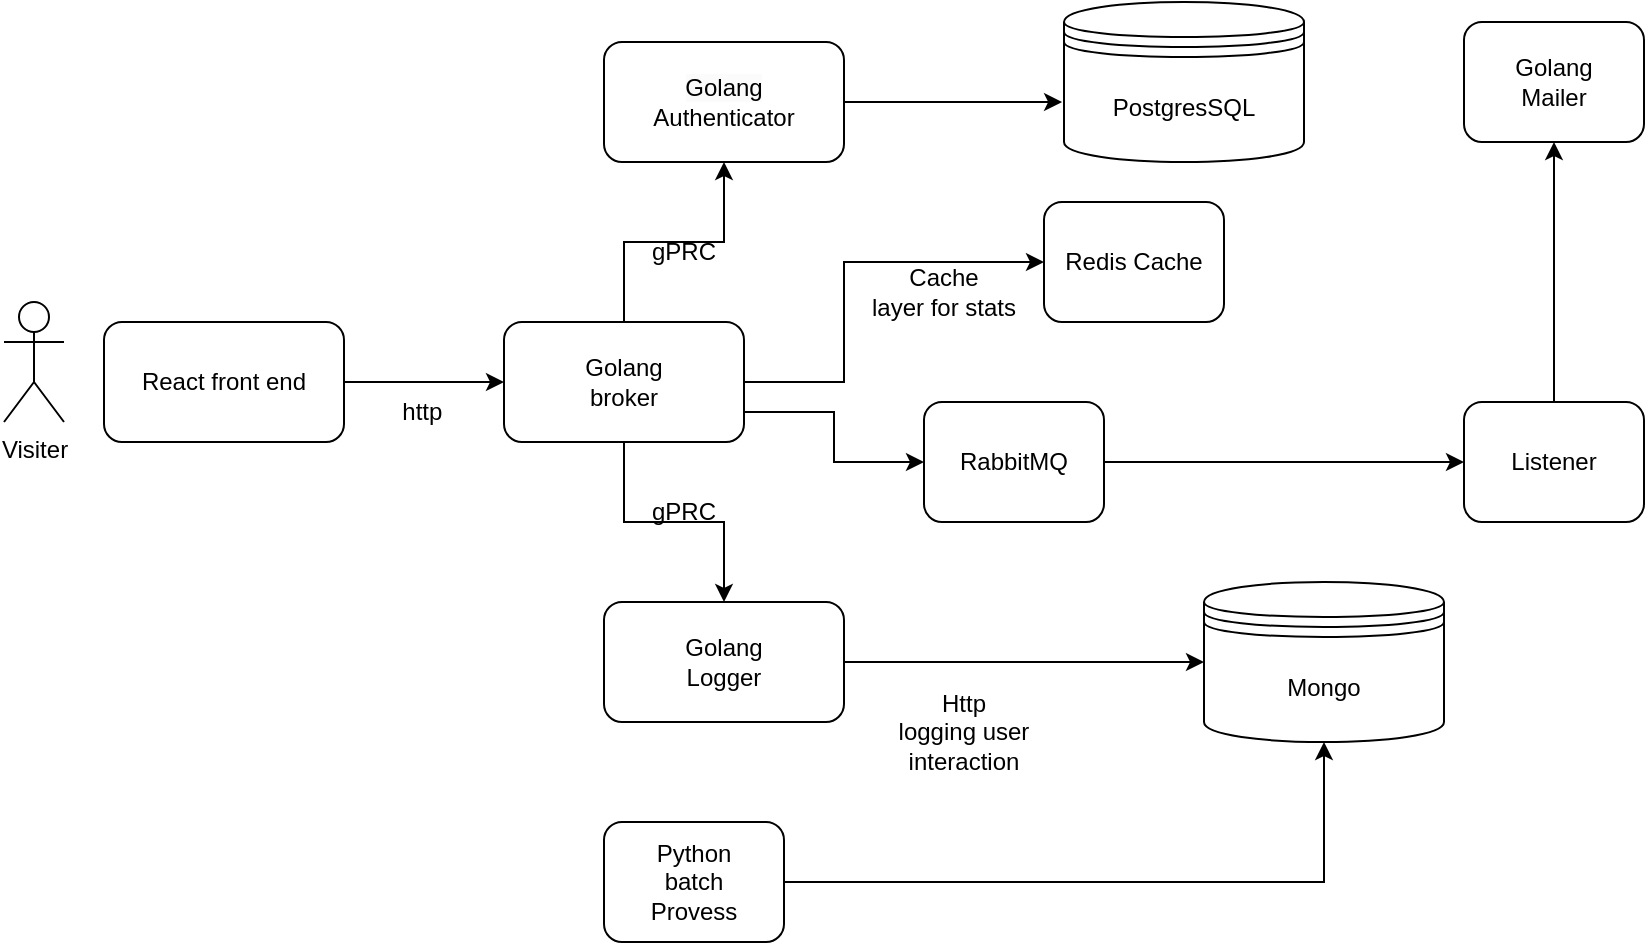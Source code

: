 <mxfile version="21.1.1" type="github">
  <diagram name="Page-1" id="P_dPkDTr9ITofjrYH3Pt">
    <mxGraphModel dx="1026" dy="660" grid="1" gridSize="10" guides="1" tooltips="1" connect="1" arrows="1" fold="1" page="1" pageScale="1" pageWidth="850" pageHeight="1100" math="0" shadow="0">
      <root>
        <mxCell id="0" />
        <mxCell id="1" parent="0" />
        <mxCell id="0tk76ltDWNP5zIAs27Ty-5" value="" style="edgeStyle=orthogonalEdgeStyle;rounded=0;orthogonalLoop=1;jettySize=auto;html=1;" edge="1" parent="1" source="0tk76ltDWNP5zIAs27Ty-1" target="0tk76ltDWNP5zIAs27Ty-4">
          <mxGeometry relative="1" as="geometry" />
        </mxCell>
        <mxCell id="0tk76ltDWNP5zIAs27Ty-1" value="React front end" style="rounded=1;whiteSpace=wrap;html=1;" vertex="1" parent="1">
          <mxGeometry x="120" y="240" width="120" height="60" as="geometry" />
        </mxCell>
        <mxCell id="0tk76ltDWNP5zIAs27Ty-2" value="Visiter" style="shape=umlActor;verticalLabelPosition=bottom;verticalAlign=top;html=1;outlineConnect=0;" vertex="1" parent="1">
          <mxGeometry x="70" y="230" width="30" height="60" as="geometry" />
        </mxCell>
        <mxCell id="0tk76ltDWNP5zIAs27Ty-7" value="" style="edgeStyle=orthogonalEdgeStyle;rounded=0;orthogonalLoop=1;jettySize=auto;html=1;" edge="1" parent="1" source="0tk76ltDWNP5zIAs27Ty-4" target="0tk76ltDWNP5zIAs27Ty-6">
          <mxGeometry relative="1" as="geometry" />
        </mxCell>
        <mxCell id="0tk76ltDWNP5zIAs27Ty-17" value="" style="edgeStyle=orthogonalEdgeStyle;rounded=0;orthogonalLoop=1;jettySize=auto;html=1;" edge="1" parent="1" source="0tk76ltDWNP5zIAs27Ty-4" target="0tk76ltDWNP5zIAs27Ty-16">
          <mxGeometry relative="1" as="geometry" />
        </mxCell>
        <mxCell id="0tk76ltDWNP5zIAs27Ty-22" value="" style="edgeStyle=orthogonalEdgeStyle;rounded=0;orthogonalLoop=1;jettySize=auto;html=1;" edge="1" parent="1" source="0tk76ltDWNP5zIAs27Ty-4" target="0tk76ltDWNP5zIAs27Ty-20">
          <mxGeometry relative="1" as="geometry">
            <Array as="points">
              <mxPoint x="490" y="270" />
              <mxPoint x="490" y="210" />
            </Array>
          </mxGeometry>
        </mxCell>
        <mxCell id="0tk76ltDWNP5zIAs27Ty-29" style="edgeStyle=orthogonalEdgeStyle;rounded=0;orthogonalLoop=1;jettySize=auto;html=1;exitX=1;exitY=0.75;exitDx=0;exitDy=0;entryX=0;entryY=0.5;entryDx=0;entryDy=0;" edge="1" parent="1" source="0tk76ltDWNP5zIAs27Ty-4" target="0tk76ltDWNP5zIAs27Ty-30">
          <mxGeometry relative="1" as="geometry">
            <mxPoint x="520" y="310" as="targetPoint" />
          </mxGeometry>
        </mxCell>
        <mxCell id="0tk76ltDWNP5zIAs27Ty-4" value="Golang &lt;br&gt;broker" style="whiteSpace=wrap;html=1;rounded=1;" vertex="1" parent="1">
          <mxGeometry x="320" y="240" width="120" height="60" as="geometry" />
        </mxCell>
        <mxCell id="0tk76ltDWNP5zIAs27Ty-14" style="edgeStyle=orthogonalEdgeStyle;rounded=0;orthogonalLoop=1;jettySize=auto;html=1;entryX=0;entryY=0.5;entryDx=0;entryDy=0;" edge="1" parent="1" source="0tk76ltDWNP5zIAs27Ty-6" target="0tk76ltDWNP5zIAs27Ty-13">
          <mxGeometry relative="1" as="geometry" />
        </mxCell>
        <mxCell id="0tk76ltDWNP5zIAs27Ty-6" value="Golang&lt;br&gt;Logger" style="whiteSpace=wrap;html=1;rounded=1;" vertex="1" parent="1">
          <mxGeometry x="370" y="380" width="120" height="60" as="geometry" />
        </mxCell>
        <mxCell id="0tk76ltDWNP5zIAs27Ty-10" value="gPRC" style="text;html=1;strokeColor=none;fillColor=none;align=center;verticalAlign=middle;whiteSpace=wrap;rounded=0;" vertex="1" parent="1">
          <mxGeometry x="380" y="320" width="60" height="30" as="geometry" />
        </mxCell>
        <mxCell id="0tk76ltDWNP5zIAs27Ty-13" value="Mongo" style="shape=datastore;whiteSpace=wrap;html=1;" vertex="1" parent="1">
          <mxGeometry x="670" y="370" width="120" height="80" as="geometry" />
        </mxCell>
        <mxCell id="0tk76ltDWNP5zIAs27Ty-15" value="Http&lt;br&gt;logging user&lt;br&gt;interaction" style="text;html=1;strokeColor=none;fillColor=none;align=center;verticalAlign=middle;whiteSpace=wrap;rounded=0;" vertex="1" parent="1">
          <mxGeometry x="420" y="430" width="260" height="30" as="geometry" />
        </mxCell>
        <mxCell id="0tk76ltDWNP5zIAs27Ty-19" style="edgeStyle=orthogonalEdgeStyle;rounded=0;orthogonalLoop=1;jettySize=auto;html=1;entryX=-0.008;entryY=0.625;entryDx=0;entryDy=0;entryPerimeter=0;" edge="1" parent="1" source="0tk76ltDWNP5zIAs27Ty-16" target="0tk76ltDWNP5zIAs27Ty-18">
          <mxGeometry relative="1" as="geometry" />
        </mxCell>
        <mxCell id="0tk76ltDWNP5zIAs27Ty-16" value="&lt;span style=&quot;color: rgb(0, 0, 0); font-family: Helvetica; font-size: 12px; font-style: normal; font-variant-ligatures: normal; font-variant-caps: normal; font-weight: 400; letter-spacing: normal; orphans: 2; text-align: center; text-indent: 0px; text-transform: none; widows: 2; word-spacing: 0px; -webkit-text-stroke-width: 0px; background-color: rgb(251, 251, 251); text-decoration-thickness: initial; text-decoration-style: initial; text-decoration-color: initial; float: none; display: inline !important;&quot;&gt;Golang&lt;/span&gt;&lt;br style=&quot;--tw-translate-x:0; --tw-translate-y:0; --tw-rotate:0; --tw-skew-x:0; --tw-skew-y:0; --tw-scale-x:1; --tw-scale-y:1; --tw-pan-x: ; --tw-pan-y: ; --tw-pinch-zoom: ; --tw-scroll-snap-strictness:proximity; --tw-ordinal: ; --tw-slashed-zero: ; --tw-numeric-figure: ; --tw-numeric-spacing: ; --tw-numeric-fraction: ; --tw-ring-inset: ; --tw-ring-offset-width:0px; --tw-ring-offset-color:#fff; --tw-ring-color:rgb(59 130 246 / 0.5); --tw-ring-offset-shadow:0 0 #0000; --tw-ring-shadow:0 0 #0000; --tw-shadow:0 0 #0000; --tw-shadow-colored:0 0 #0000; --tw-blur: ; --tw-brightness: ; --tw-contrast: ; --tw-grayscale: ; --tw-hue-rotate: ; --tw-invert: ; --tw-saturate: ; --tw-sepia: ; --tw-drop-shadow: ; --tw-backdrop-blur: ; --tw-backdrop-brightness: ; --tw-backdrop-contrast: ; --tw-backdrop-grayscale: ; --tw-backdrop-hue-rotate: ; --tw-backdrop-invert: ; --tw-backdrop-opacity: ; --tw-backdrop-saturate: ; --tw-backdrop-sepia: ; border-color: var(--border-color); color: rgb(0, 0, 0); font-family: Helvetica; font-size: 12px; font-style: normal; font-variant-ligatures: normal; font-variant-caps: normal; font-weight: 400; letter-spacing: normal; orphans: 2; text-align: center; text-indent: 0px; text-transform: none; widows: 2; word-spacing: 0px; -webkit-text-stroke-width: 0px; background-color: rgb(251, 251, 251); text-decoration-thickness: initial; text-decoration-style: initial; text-decoration-color: initial;&quot;&gt;Authenticator" style="whiteSpace=wrap;html=1;rounded=1;" vertex="1" parent="1">
          <mxGeometry x="370" y="100" width="120" height="60" as="geometry" />
        </mxCell>
        <mxCell id="0tk76ltDWNP5zIAs27Ty-18" value="PostgresSQL" style="shape=datastore;whiteSpace=wrap;html=1;" vertex="1" parent="1">
          <mxGeometry x="600" y="80" width="120" height="80" as="geometry" />
        </mxCell>
        <mxCell id="0tk76ltDWNP5zIAs27Ty-20" value="Redis Cache" style="rounded=1;whiteSpace=wrap;html=1;" vertex="1" parent="1">
          <mxGeometry x="590" y="180" width="90" height="60" as="geometry" />
        </mxCell>
        <mxCell id="0tk76ltDWNP5zIAs27Ty-23" value="Cache &lt;br&gt;layer for stats" style="text;html=1;strokeColor=none;fillColor=none;align=center;verticalAlign=middle;whiteSpace=wrap;rounded=0;" vertex="1" parent="1">
          <mxGeometry x="410" y="210" width="260" height="30" as="geometry" />
        </mxCell>
        <mxCell id="0tk76ltDWNP5zIAs27Ty-25" value="gPRC" style="text;html=1;strokeColor=none;fillColor=none;align=center;verticalAlign=middle;whiteSpace=wrap;rounded=0;" vertex="1" parent="1">
          <mxGeometry x="380" y="190" width="60" height="30" as="geometry" />
        </mxCell>
        <mxCell id="0tk76ltDWNP5zIAs27Ty-26" value="http&amp;nbsp;&amp;nbsp;" style="text;html=1;strokeColor=none;fillColor=none;align=center;verticalAlign=middle;whiteSpace=wrap;rounded=0;" vertex="1" parent="1">
          <mxGeometry x="250" y="270" width="65" height="30" as="geometry" />
        </mxCell>
        <mxCell id="0tk76ltDWNP5zIAs27Ty-34" style="edgeStyle=orthogonalEdgeStyle;rounded=0;orthogonalLoop=1;jettySize=auto;html=1;entryX=0;entryY=0.5;entryDx=0;entryDy=0;" edge="1" parent="1" source="0tk76ltDWNP5zIAs27Ty-30" target="0tk76ltDWNP5zIAs27Ty-31">
          <mxGeometry relative="1" as="geometry" />
        </mxCell>
        <mxCell id="0tk76ltDWNP5zIAs27Ty-30" value="RabbitMQ" style="rounded=1;whiteSpace=wrap;html=1;" vertex="1" parent="1">
          <mxGeometry x="530" y="280" width="90" height="60" as="geometry" />
        </mxCell>
        <mxCell id="0tk76ltDWNP5zIAs27Ty-36" style="edgeStyle=orthogonalEdgeStyle;rounded=0;orthogonalLoop=1;jettySize=auto;html=1;entryX=0.5;entryY=1;entryDx=0;entryDy=0;" edge="1" parent="1" source="0tk76ltDWNP5zIAs27Ty-31" target="0tk76ltDWNP5zIAs27Ty-35">
          <mxGeometry relative="1" as="geometry" />
        </mxCell>
        <mxCell id="0tk76ltDWNP5zIAs27Ty-31" value="Listener" style="rounded=1;whiteSpace=wrap;html=1;" vertex="1" parent="1">
          <mxGeometry x="800" y="280" width="90" height="60" as="geometry" />
        </mxCell>
        <mxCell id="0tk76ltDWNP5zIAs27Ty-33" style="edgeStyle=orthogonalEdgeStyle;rounded=0;orthogonalLoop=1;jettySize=auto;html=1;" edge="1" parent="1" source="0tk76ltDWNP5zIAs27Ty-32" target="0tk76ltDWNP5zIAs27Ty-13">
          <mxGeometry relative="1" as="geometry" />
        </mxCell>
        <mxCell id="0tk76ltDWNP5zIAs27Ty-32" value="Python&lt;br&gt;batch&lt;br&gt;Provess" style="rounded=1;whiteSpace=wrap;html=1;" vertex="1" parent="1">
          <mxGeometry x="370" y="490" width="90" height="60" as="geometry" />
        </mxCell>
        <mxCell id="0tk76ltDWNP5zIAs27Ty-35" value="Golang&lt;br&gt;Mailer" style="rounded=1;whiteSpace=wrap;html=1;" vertex="1" parent="1">
          <mxGeometry x="800" y="90" width="90" height="60" as="geometry" />
        </mxCell>
      </root>
    </mxGraphModel>
  </diagram>
</mxfile>
